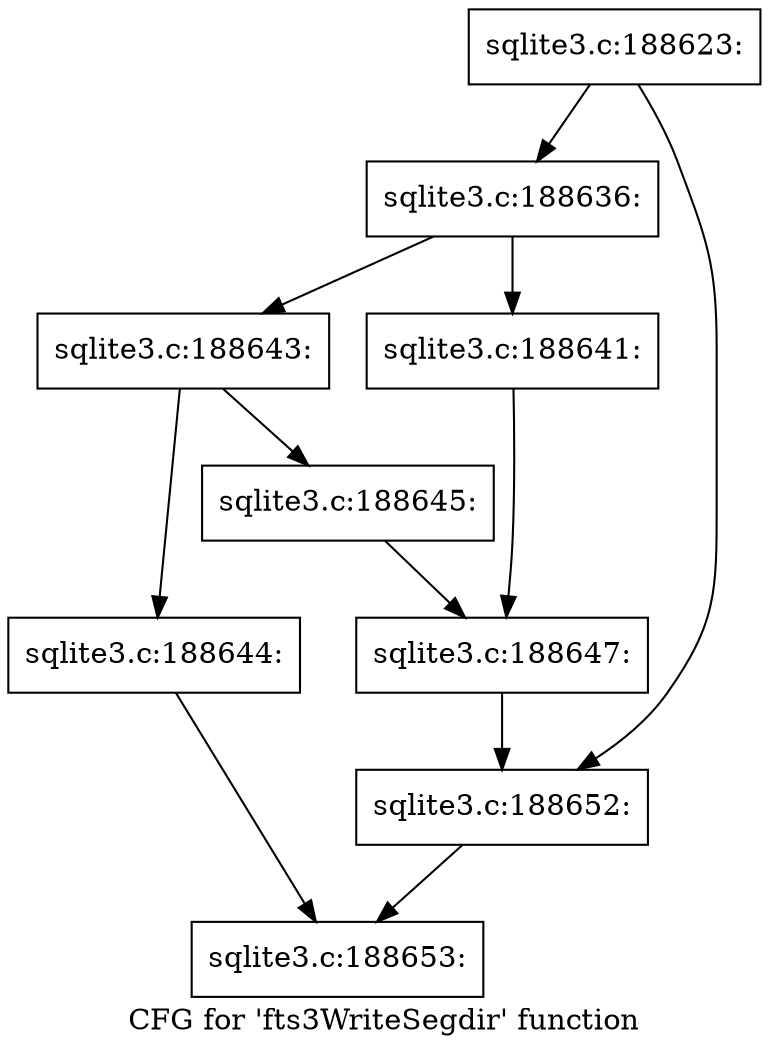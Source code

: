 digraph "CFG for 'fts3WriteSegdir' function" {
	label="CFG for 'fts3WriteSegdir' function";

	Node0x55c0fb0c6170 [shape=record,label="{sqlite3.c:188623:}"];
	Node0x55c0fb0c6170 -> Node0x55c0fb0cb1f0;
	Node0x55c0fb0c6170 -> Node0x55c0fb0cb240;
	Node0x55c0fb0cb1f0 [shape=record,label="{sqlite3.c:188636:}"];
	Node0x55c0fb0cb1f0 -> Node0x55c0fb0cbfe0;
	Node0x55c0fb0cb1f0 -> Node0x55c0fb0cc080;
	Node0x55c0fb0cbfe0 [shape=record,label="{sqlite3.c:188641:}"];
	Node0x55c0fb0cbfe0 -> Node0x55c0fb0cc030;
	Node0x55c0fb0cc080 [shape=record,label="{sqlite3.c:188643:}"];
	Node0x55c0fb0cc080 -> Node0x55c0fb0cd080;
	Node0x55c0fb0cc080 -> Node0x55c0fb0cd030;
	Node0x55c0fb0cd030 [shape=record,label="{sqlite3.c:188644:}"];
	Node0x55c0fb0cd030 -> Node0x55c0fb0c6e40;
	Node0x55c0fb0cd080 [shape=record,label="{sqlite3.c:188645:}"];
	Node0x55c0fb0cd080 -> Node0x55c0fb0cc030;
	Node0x55c0fb0cc030 [shape=record,label="{sqlite3.c:188647:}"];
	Node0x55c0fb0cc030 -> Node0x55c0fb0cb240;
	Node0x55c0fb0cb240 [shape=record,label="{sqlite3.c:188652:}"];
	Node0x55c0fb0cb240 -> Node0x55c0fb0c6e40;
	Node0x55c0fb0c6e40 [shape=record,label="{sqlite3.c:188653:}"];
}
